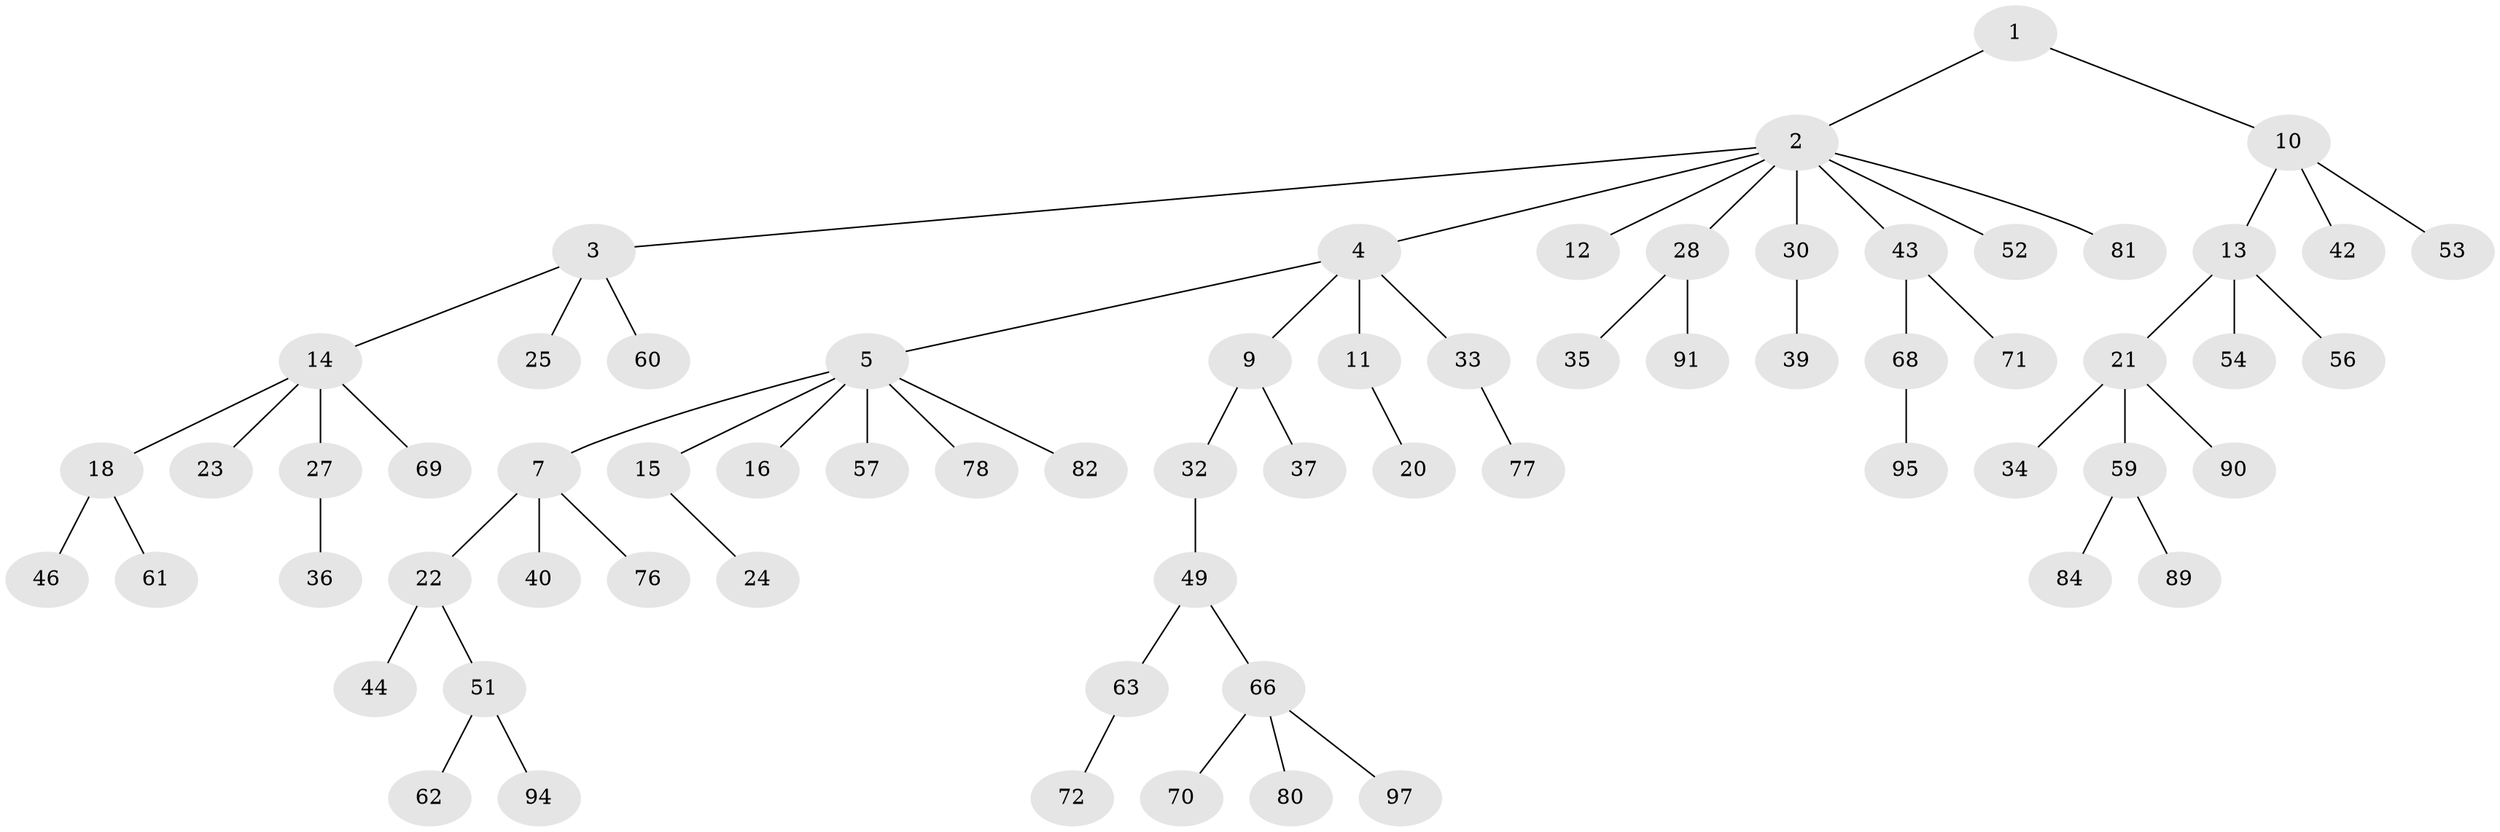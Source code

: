 // original degree distribution, {3: 0.1414141414141414, 8: 0.010101010101010102, 5: 0.050505050505050504, 4: 0.0707070707070707, 1: 0.5151515151515151, 2: 0.21212121212121213}
// Generated by graph-tools (version 1.1) at 2025/11/02/27/25 16:11:28]
// undirected, 67 vertices, 66 edges
graph export_dot {
graph [start="1"]
  node [color=gray90,style=filled];
  1 [super="+79"];
  2 [super="+6"];
  3 [super="+50"];
  4;
  5 [super="+8"];
  7;
  9 [super="+19"];
  10 [super="+31"];
  11 [super="+96"];
  12;
  13 [super="+17"];
  14 [super="+29"];
  15 [super="+65"];
  16;
  18 [super="+58"];
  20;
  21 [super="+26"];
  22 [super="+38"];
  23;
  24 [super="+67"];
  25;
  27 [super="+83"];
  28 [super="+86"];
  30;
  32 [super="+47"];
  33 [super="+41"];
  34;
  35;
  36;
  37 [super="+85"];
  39 [super="+45"];
  40;
  42;
  43 [super="+74"];
  44;
  46 [super="+48"];
  49;
  51 [super="+55"];
  52 [super="+75"];
  53;
  54;
  56;
  57;
  59 [super="+73"];
  60;
  61 [super="+98"];
  62;
  63 [super="+64"];
  66 [super="+93"];
  68 [super="+92"];
  69;
  70;
  71;
  72;
  76;
  77;
  78 [super="+87"];
  80 [super="+99"];
  81 [super="+88"];
  82;
  84;
  89;
  90;
  91;
  94;
  95;
  97;
  1 -- 2;
  1 -- 10;
  2 -- 3;
  2 -- 4;
  2 -- 12;
  2 -- 28;
  2 -- 43;
  2 -- 52;
  2 -- 81;
  2 -- 30;
  3 -- 14;
  3 -- 25;
  3 -- 60;
  4 -- 5;
  4 -- 9;
  4 -- 11;
  4 -- 33;
  5 -- 7;
  5 -- 15;
  5 -- 78;
  5 -- 16;
  5 -- 57;
  5 -- 82;
  7 -- 22;
  7 -- 40;
  7 -- 76;
  9 -- 32;
  9 -- 37;
  10 -- 13;
  10 -- 53;
  10 -- 42;
  11 -- 20;
  13 -- 56;
  13 -- 21;
  13 -- 54;
  14 -- 18;
  14 -- 23;
  14 -- 27;
  14 -- 69;
  15 -- 24;
  18 -- 46;
  18 -- 61;
  21 -- 90;
  21 -- 34;
  21 -- 59;
  22 -- 51;
  22 -- 44;
  27 -- 36;
  28 -- 35;
  28 -- 91;
  30 -- 39;
  32 -- 49;
  33 -- 77;
  43 -- 68;
  43 -- 71;
  49 -- 63;
  49 -- 66;
  51 -- 62;
  51 -- 94;
  59 -- 89;
  59 -- 84;
  63 -- 72;
  66 -- 70;
  66 -- 80;
  66 -- 97;
  68 -- 95;
}
